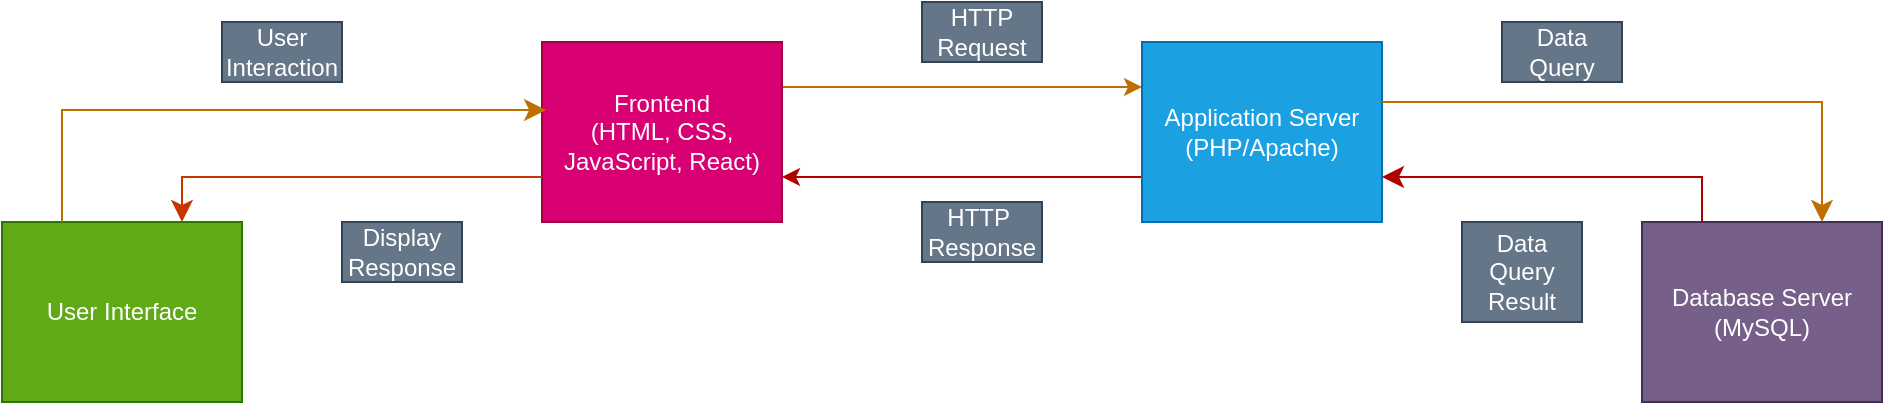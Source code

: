 <mxfile>
    <diagram id="ZlGYNUwhjeO1SHRI6ShO" name="Page-1">
        <mxGraphModel dx="979" dy="719" grid="1" gridSize="10" guides="1" tooltips="1" connect="1" arrows="1" fold="1" page="1" pageScale="1" pageWidth="850" pageHeight="1100" math="0" shadow="0">
            <root>
                <mxCell id="0"/>
                <mxCell id="1" parent="0"/>
                <mxCell id="4" value="User Interface" style="rounded=0;whiteSpace=wrap;html=1;fillColor=#60a917;fontColor=#ffffff;strokeColor=#2D7600;" parent="1" vertex="1">
                    <mxGeometry x="190" y="300" width="120" height="90" as="geometry"/>
                </mxCell>
                <mxCell id="12" style="edgeStyle=none;html=1;exitX=1;exitY=0.25;exitDx=0;exitDy=0;entryX=0;entryY=0.25;entryDx=0;entryDy=0;fillColor=#f0a30a;strokeColor=#BD7000;" parent="1" source="6" target="7" edge="1">
                    <mxGeometry relative="1" as="geometry"/>
                </mxCell>
                <mxCell id="6" value="Frontend&lt;br&gt;(HTML, CSS, JavaScript, React)" style="rounded=0;whiteSpace=wrap;html=1;fillColor=#d80073;strokeColor=#A50040;fontColor=#ffffff;" parent="1" vertex="1">
                    <mxGeometry x="460" y="210" width="120" height="90" as="geometry"/>
                </mxCell>
                <mxCell id="11" style="edgeStyle=none;html=1;exitX=0;exitY=0.75;exitDx=0;exitDy=0;entryX=1;entryY=0.75;entryDx=0;entryDy=0;fillColor=#e51400;strokeColor=#B20000;" parent="1" source="7" target="6" edge="1">
                    <mxGeometry relative="1" as="geometry"/>
                </mxCell>
                <mxCell id="7" value="Application Server (PHP/Apache)" style="rounded=0;whiteSpace=wrap;html=1;fillColor=#1ba1e2;fontColor=#ffffff;strokeColor=#006EAF;" parent="1" vertex="1">
                    <mxGeometry x="760" y="210" width="120" height="90" as="geometry"/>
                </mxCell>
                <mxCell id="8" value="Database Server&lt;br&gt;(MySQL)" style="rounded=0;whiteSpace=wrap;html=1;fillColor=#76608a;fontColor=#ffffff;strokeColor=#432D57;" parent="1" vertex="1">
                    <mxGeometry x="1010" y="300" width="120" height="90" as="geometry"/>
                </mxCell>
                <mxCell id="10" value="HTTP Request" style="text;html=1;strokeColor=#314354;fillColor=#647687;align=center;verticalAlign=middle;whiteSpace=wrap;rounded=0;fontColor=#ffffff;" parent="1" vertex="1">
                    <mxGeometry x="650" y="190" width="60" height="30" as="geometry"/>
                </mxCell>
                <mxCell id="13" value="HTTP&amp;nbsp;&lt;br&gt;Response" style="text;html=1;strokeColor=#314354;fillColor=#647687;align=center;verticalAlign=middle;whiteSpace=wrap;rounded=0;fontColor=#ffffff;" parent="1" vertex="1">
                    <mxGeometry x="650" y="290" width="60" height="30" as="geometry"/>
                </mxCell>
                <mxCell id="17" value="" style="edgeStyle=segmentEdgeStyle;endArrow=classic;html=1;curved=0;rounded=0;endSize=8;startSize=8;entryX=0.75;entryY=0;entryDx=0;entryDy=0;fillColor=#f0a30a;strokeColor=#BD7000;" parent="1" target="8" edge="1">
                    <mxGeometry width="50" height="50" relative="1" as="geometry">
                        <mxPoint x="880" y="240" as="sourcePoint"/>
                        <mxPoint x="1019.24" y="296.04" as="targetPoint"/>
                        <Array as="points">
                            <mxPoint x="880" y="240"/>
                            <mxPoint x="1100" y="240"/>
                        </Array>
                    </mxGeometry>
                </mxCell>
                <mxCell id="18" value="Data Query" style="text;html=1;strokeColor=#314354;fillColor=#647687;align=center;verticalAlign=middle;whiteSpace=wrap;rounded=0;fontColor=#ffffff;" parent="1" vertex="1">
                    <mxGeometry x="940" y="200" width="60" height="30" as="geometry"/>
                </mxCell>
                <mxCell id="20" value="" style="edgeStyle=segmentEdgeStyle;endArrow=classic;html=1;curved=0;rounded=0;endSize=8;startSize=8;exitX=0.25;exitY=0;exitDx=0;exitDy=0;entryX=1;entryY=0.75;entryDx=0;entryDy=0;fillColor=#e51400;strokeColor=#B20000;" parent="1" source="8" target="7" edge="1">
                    <mxGeometry width="50" height="50" relative="1" as="geometry">
                        <mxPoint x="1030" y="290" as="sourcePoint"/>
                        <mxPoint x="1080" y="240" as="targetPoint"/>
                        <Array as="points">
                            <mxPoint x="1040" y="278"/>
                        </Array>
                    </mxGeometry>
                </mxCell>
                <mxCell id="21" value="Data Query Result" style="text;html=1;strokeColor=#314354;fillColor=#647687;align=center;verticalAlign=middle;whiteSpace=wrap;rounded=0;fontColor=#ffffff;" parent="1" vertex="1">
                    <mxGeometry x="920" y="300" width="60" height="50" as="geometry"/>
                </mxCell>
                <mxCell id="22" value="" style="edgeStyle=segmentEdgeStyle;endArrow=classic;html=1;curved=0;rounded=0;endSize=8;startSize=8;exitX=0.25;exitY=0;exitDx=0;exitDy=0;entryX=0.017;entryY=0.378;entryDx=0;entryDy=0;entryPerimeter=0;fillColor=#f0a30a;strokeColor=#BD7000;" parent="1" source="4" target="6" edge="1">
                    <mxGeometry width="50" height="50" relative="1" as="geometry">
                        <mxPoint x="210" y="280" as="sourcePoint"/>
                        <mxPoint x="440" y="240" as="targetPoint"/>
                        <Array as="points">
                            <mxPoint x="220" y="244"/>
                        </Array>
                    </mxGeometry>
                </mxCell>
                <mxCell id="23" value="" style="edgeStyle=segmentEdgeStyle;endArrow=classic;html=1;curved=0;rounded=0;endSize=8;startSize=8;exitX=0;exitY=0.75;exitDx=0;exitDy=0;entryX=0.75;entryY=0;entryDx=0;entryDy=0;fillColor=#fa6800;strokeColor=#C73500;" parent="1" source="6" target="4" edge="1">
                    <mxGeometry width="50" height="50" relative="1" as="geometry">
                        <mxPoint x="375" y="320" as="sourcePoint"/>
                        <mxPoint x="425" y="270" as="targetPoint"/>
                        <Array as="points">
                            <mxPoint x="280" y="278"/>
                        </Array>
                    </mxGeometry>
                </mxCell>
                <mxCell id="24" value="User Interaction" style="text;html=1;strokeColor=#314354;fillColor=#647687;align=center;verticalAlign=middle;whiteSpace=wrap;rounded=0;fontColor=#ffffff;" parent="1" vertex="1">
                    <mxGeometry x="300" y="200" width="60" height="30" as="geometry"/>
                </mxCell>
                <mxCell id="25" value="Display Response" style="text;html=1;strokeColor=#314354;fillColor=#647687;align=center;verticalAlign=middle;whiteSpace=wrap;rounded=0;fontColor=#ffffff;" parent="1" vertex="1">
                    <mxGeometry x="360" y="300" width="60" height="30" as="geometry"/>
                </mxCell>
            </root>
        </mxGraphModel>
    </diagram>
</mxfile>